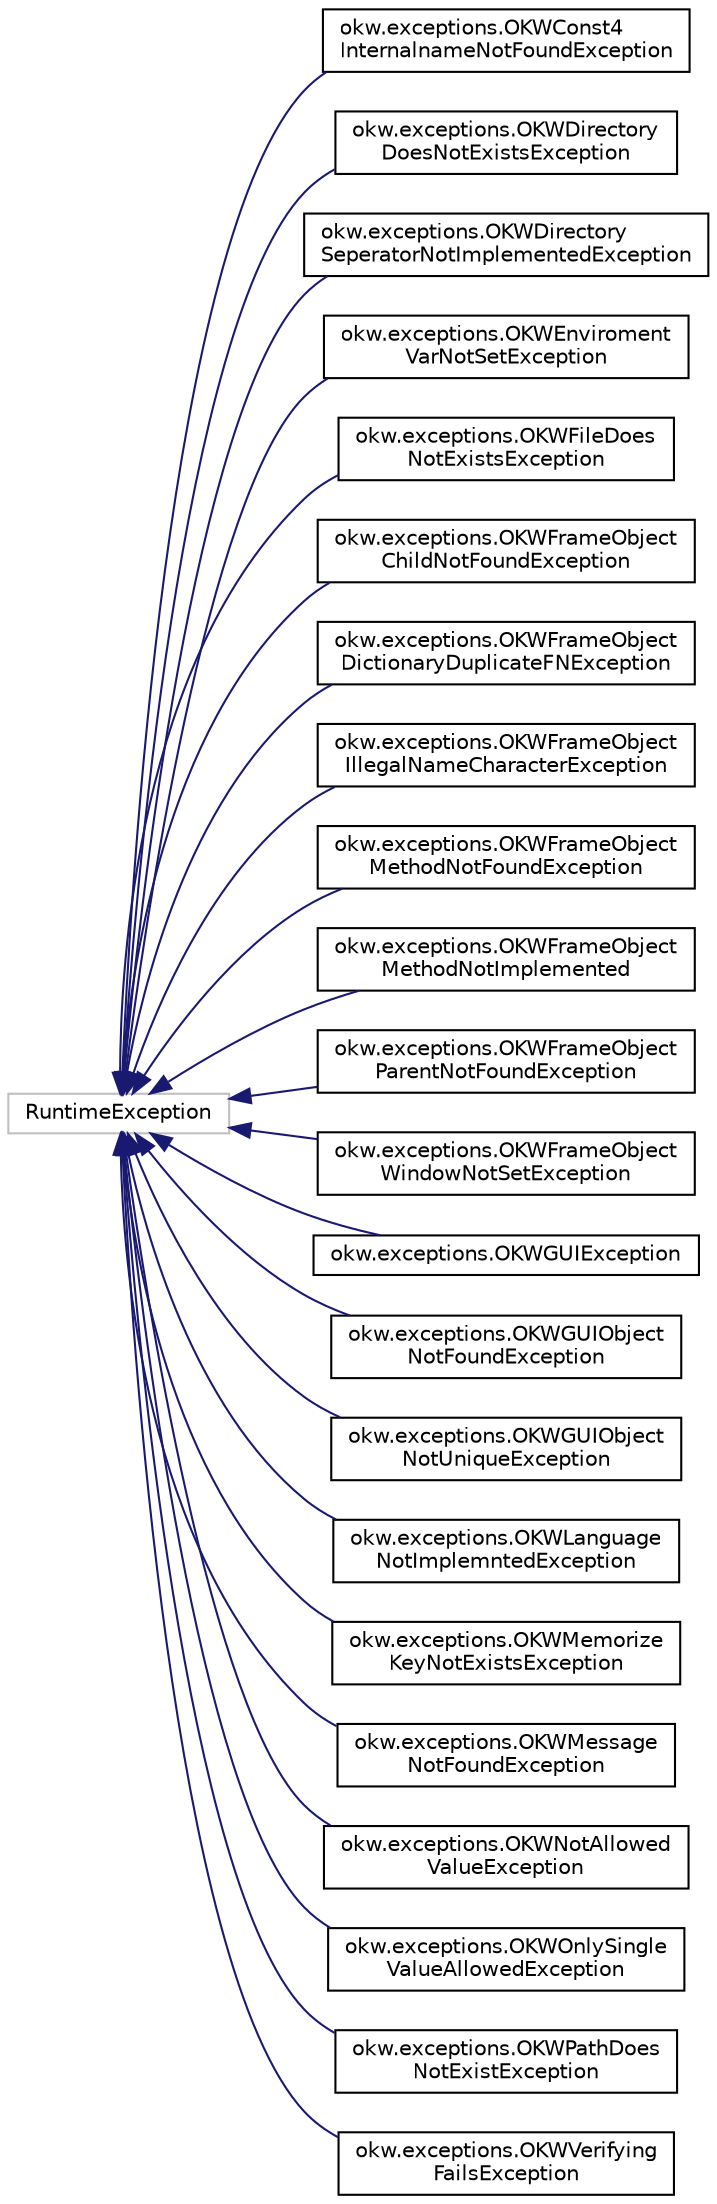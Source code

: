 digraph "Grafische Darstellung der Klassenhierarchie"
{
 // INTERACTIVE_SVG=YES
 // LATEX_PDF_SIZE
  edge [fontname="Helvetica",fontsize="10",labelfontname="Helvetica",labelfontsize="10"];
  node [fontname="Helvetica",fontsize="10",shape=record];
  rankdir="LR";
  Node55 [label="RuntimeException",height=0.2,width=0.4,color="grey75", fillcolor="white", style="filled",tooltip=" "];
  Node55 -> Node0 [dir="back",color="midnightblue",fontsize="10",style="solid",fontname="Helvetica"];
  Node0 [label="okw.exceptions.OKWConst4\lInternalnameNotFoundException",height=0.2,width=0.4,color="black", fillcolor="white", style="filled",URL="$classokw_1_1exceptions_1_1_o_k_w_const4_internalname_not_found_exception.html",tooltip="OKW.OKWConst4InternalnameNotFoundException wird ausgelöst, wenn zu einer Konstanten,..."];
  Node55 -> Node57 [dir="back",color="midnightblue",fontsize="10",style="solid",fontname="Helvetica"];
  Node57 [label="okw.exceptions.OKWDirectory\lDoesNotExistsException",height=0.2,width=0.4,color="black", fillcolor="white", style="filled",URL="$classokw_1_1exceptions_1_1_o_k_w_directory_does_not_exists_exception.html",tooltip="OKWDirectoryDoesNotExistsException-Ausnahme wird ausgelöst, wenn ein Verzeichniss nicht gefunden word..."];
  Node55 -> Node58 [dir="back",color="midnightblue",fontsize="10",style="solid",fontname="Helvetica"];
  Node58 [label="okw.exceptions.OKWDirectory\lSeperatorNotImplementedException",height=0.2,width=0.4,color="black", fillcolor="white", style="filled",URL="$classokw_1_1exceptions_1_1_o_k_w_directory_seperator_not_implemented_exception.html",tooltip="OKWDirectorySeperatorNotImplementedException-Ausnahme wird ausgelöst, wenn das Betriebssystem einen u..."];
  Node55 -> Node59 [dir="back",color="midnightblue",fontsize="10",style="solid",fontname="Helvetica"];
  Node59 [label="okw.exceptions.OKWEnviroment\lVarNotSetException",height=0.2,width=0.4,color="black", fillcolor="white", style="filled",URL="$classokw_1_1exceptions_1_1_o_k_w_enviroment_var_not_set_exception.html",tooltip="OKWNotAllowedValueException-Ausnahme wird ausgelöst, wenn ein gebener Wert nicht erlaubt ist."];
  Node55 -> Node60 [dir="back",color="midnightblue",fontsize="10",style="solid",fontname="Helvetica"];
  Node60 [label="okw.exceptions.OKWFileDoes\lNotExistsException",height=0.2,width=0.4,color="black", fillcolor="white", style="filled",URL="$classokw_1_1exceptions_1_1_o_k_w_file_does_not_exists_exception.html",tooltip="OKWFileDoesNotExistsException-Ausnahme wird ausgelöst, wenn eine Datei nicht gefunden wird."];
  Node55 -> Node61 [dir="back",color="midnightblue",fontsize="10",style="solid",fontname="Helvetica"];
  Node61 [label="okw.exceptions.OKWFrameObject\lChildNotFoundException",height=0.2,width=0.4,color="black", fillcolor="white", style="filled",URL="$classokw_1_1exceptions_1_1_o_k_w_frame_object_child_not_found_exception.html",tooltip="OKW.OKWFrameObjectChildNotFoundException wird ausgelöst, wenn die Frame-Definition eines Kind-Objekte..."];
  Node55 -> Node62 [dir="back",color="midnightblue",fontsize="10",style="solid",fontname="Helvetica"];
  Node62 [label="okw.exceptions.OKWFrameObject\lDictionaryDuplicateFNException",height=0.2,width=0.4,color="black", fillcolor="white", style="filled",URL="$classokw_1_1exceptions_1_1_o_k_w_frame_object_dictionary_duplicate_f_n_exception.html",tooltip="Diese Ausnahme wird ausgelöst, wenn kein Fenster Objekt ausgewählt/gesetzt worden ist bevor ein Kindo..."];
  Node55 -> Node63 [dir="back",color="midnightblue",fontsize="10",style="solid",fontname="Helvetica"];
  Node63 [label="okw.exceptions.OKWFrameObject\lIllegalNameCharacterException",height=0.2,width=0.4,color="black", fillcolor="white", style="filled",URL="$classokw_1_1exceptions_1_1_o_k_w_frame_object_illegal_name_character_exception.html",tooltip="Diese Ausnahme OKWFrameObjectIllegalNameCharacterException wird ausgelöst, wenn nicht erlaubte Zeiche..."];
  Node55 -> Node64 [dir="back",color="midnightblue",fontsize="10",style="solid",fontname="Helvetica"];
  Node64 [label="okw.exceptions.OKWFrameObject\lMethodNotFoundException",height=0.2,width=0.4,color="black", fillcolor="white", style="filled",URL="$classokw_1_1exceptions_1_1_o_k_w_frame_object_method_not_found_exception.html",tooltip="Die Ausnahme OKWFrameObjectMethodNotFoundException wird ausgelöst, wenn im Frame Objekt eine gegebene..."];
  Node55 -> Node65 [dir="back",color="midnightblue",fontsize="10",style="solid",fontname="Helvetica"];
  Node65 [label="okw.exceptions.OKWFrameObject\lMethodNotImplemented",height=0.2,width=0.4,color="black", fillcolor="white", style="filled",URL="$classokw_1_1exceptions_1_1_o_k_w_frame_object_method_not_implemented.html",tooltip="Die Ausnahme OKWFrameObjectMethodNotImplemented wird ausgelöst, wenn im Frame Objekt eine gegebene Me..."];
  Node55 -> Node66 [dir="back",color="midnightblue",fontsize="10",style="solid",fontname="Helvetica"];
  Node66 [label="okw.exceptions.OKWFrameObject\lParentNotFoundException",height=0.2,width=0.4,color="black", fillcolor="white", style="filled",URL="$classokw_1_1exceptions_1_1_o_k_w_frame_object_parent_not_found_exception.html",tooltip="Die Ausnahme OKWFrameObjectWindowNotFoundException wird ausgelöst, wenn ein Fenster-Frame-Objekt mit ..."];
  Node55 -> Node67 [dir="back",color="midnightblue",fontsize="10",style="solid",fontname="Helvetica"];
  Node67 [label="okw.exceptions.OKWFrameObject\lWindowNotSetException",height=0.2,width=0.4,color="black", fillcolor="white", style="filled",URL="$classokw_1_1exceptions_1_1_o_k_w_frame_object_window_not_set_exception.html",tooltip="Diese Ausnahme wird ausgelöst, wenn kein Fenster Objekt ausgewählt/gesetzt worden ist bevor ein Kindo..."];
  Node55 -> Node68 [dir="back",color="midnightblue",fontsize="10",style="solid",fontname="Helvetica"];
  Node68 [label="okw.exceptions.OKWGUIException",height=0.2,width=0.4,color="black", fillcolor="white", style="filled",URL="$classokw_1_1exceptions_1_1_o_k_w_g_u_i_exception.html",tooltip="Initialisiert eine neue Instanz der GUIException-Klasse."];
  Node55 -> Node69 [dir="back",color="midnightblue",fontsize="10",style="solid",fontname="Helvetica"];
  Node69 [label="okw.exceptions.OKWGUIObject\lNotFoundException",height=0.2,width=0.4,color="black", fillcolor="white", style="filled",URL="$classokw_1_1exceptions_1_1_o_k_w_g_u_i_object_not_found_exception.html",tooltip="Diese Ausnahme wird ausgelöst, wenn ein GUI-Objekt zu den im Frame gegebenen Objekterkennungseigensch..."];
  Node55 -> Node70 [dir="back",color="midnightblue",fontsize="10",style="solid",fontname="Helvetica"];
  Node70 [label="okw.exceptions.OKWGUIObject\lNotUniqueException",height=0.2,width=0.4,color="black", fillcolor="white", style="filled",URL="$classokw_1_1exceptions_1_1_o_k_w_g_u_i_object_not_unique_exception.html",tooltip="Diese Ausnahme wird ausgelöst, wenn mehr als ein GUI-Objekt zum gegeben Lokator gefunden wird."];
  Node55 -> Node71 [dir="back",color="midnightblue",fontsize="10",style="solid",fontname="Helvetica"];
  Node71 [label="okw.exceptions.OKWLanguage\lNotImplemntedException",height=0.2,width=0.4,color="black", fillcolor="white", style="filled",URL="$classokw_1_1exceptions_1_1_o_k_w_language_not_implemnted_exception.html",tooltip="Diese Ausnahme wird ausgelöst, wenn eine nicht implementierte Sprache ausgewählt worden ist."];
  Node55 -> Node72 [dir="back",color="midnightblue",fontsize="10",style="solid",fontname="Helvetica"];
  Node72 [label="okw.exceptions.OKWMemorize\lKeyNotExistsException",height=0.2,width=0.4,color="black", fillcolor="white", style="filled",URL="$classokw_1_1exceptions_1_1_o_k_w_memorize_key_not_exists_exception.html",tooltip="Die Ausnahme wird ausgelöst, wenn kein Eintrag zu einem Schlüssel vorhanden ist."];
  Node55 -> Node73 [dir="back",color="midnightblue",fontsize="10",style="solid",fontname="Helvetica"];
  Node73 [label="okw.exceptions.OKWMessage\lNotFoundException",height=0.2,width=0.4,color="black", fillcolor="white", style="filled",URL="$classokw_1_1exceptions_1_1_o_k_w_message_not_found_exception.html",tooltip="Die Ausnahme OKWMessageNotFoundException wird ausgelöst, wenn ein Nachrichten-Eintrag in einer XML/Lo..."];
  Node55 -> Node74 [dir="back",color="midnightblue",fontsize="10",style="solid",fontname="Helvetica"];
  Node74 [label="okw.exceptions.OKWNotAllowed\lValueException",height=0.2,width=0.4,color="black", fillcolor="white", style="filled",URL="$classokw_1_1exceptions_1_1_o_k_w_not_allowed_value_exception.html",tooltip="OKWNotAllowedValueException-Ausnahme wird ausgelöst, wenn ein gegebener Wert im Schlüsselwort nicht e..."];
  Node55 -> Node75 [dir="back",color="midnightblue",fontsize="10",style="solid",fontname="Helvetica"];
  Node75 [label="okw.exceptions.OKWOnlySingle\lValueAllowedException",height=0.2,width=0.4,color="black", fillcolor="white", style="filled",URL="$classokw_1_1exceptions_1_1_o_k_w_only_single_value_allowed_exception.html",tooltip="OKWOnlySingleValueAllowedException-Ausnahme wird ausgelöst, wenn nur Wert erlaubt ist."];
  Node55 -> Node76 [dir="back",color="midnightblue",fontsize="10",style="solid",fontname="Helvetica"];
  Node76 [label="okw.exceptions.OKWPathDoes\lNotExistException",height=0.2,width=0.4,color="black", fillcolor="white", style="filled",URL="$classokw_1_1exceptions_1_1_o_k_w_path_does_not_exist_exception.html",tooltip="OKWPathDoesNotExistException-Ausnahme wird ausgelöst, wenn ein gegebener Pfad nicht existiert."];
  Node55 -> Node77 [dir="back",color="midnightblue",fontsize="10",style="solid",fontname="Helvetica"];
  Node77 [label="okw.exceptions.OKWVerifying\lFailsException",height=0.2,width=0.4,color="black", fillcolor="white", style="filled",URL="$classokw_1_1exceptions_1_1_o_k_w_verifying_fails_exception.html",tooltip="OKWVerifyingFailsException-Ausnahme wird ausgelöst, wenn ein Soll-Ist-Vergleich fehlschlägt."];
}
